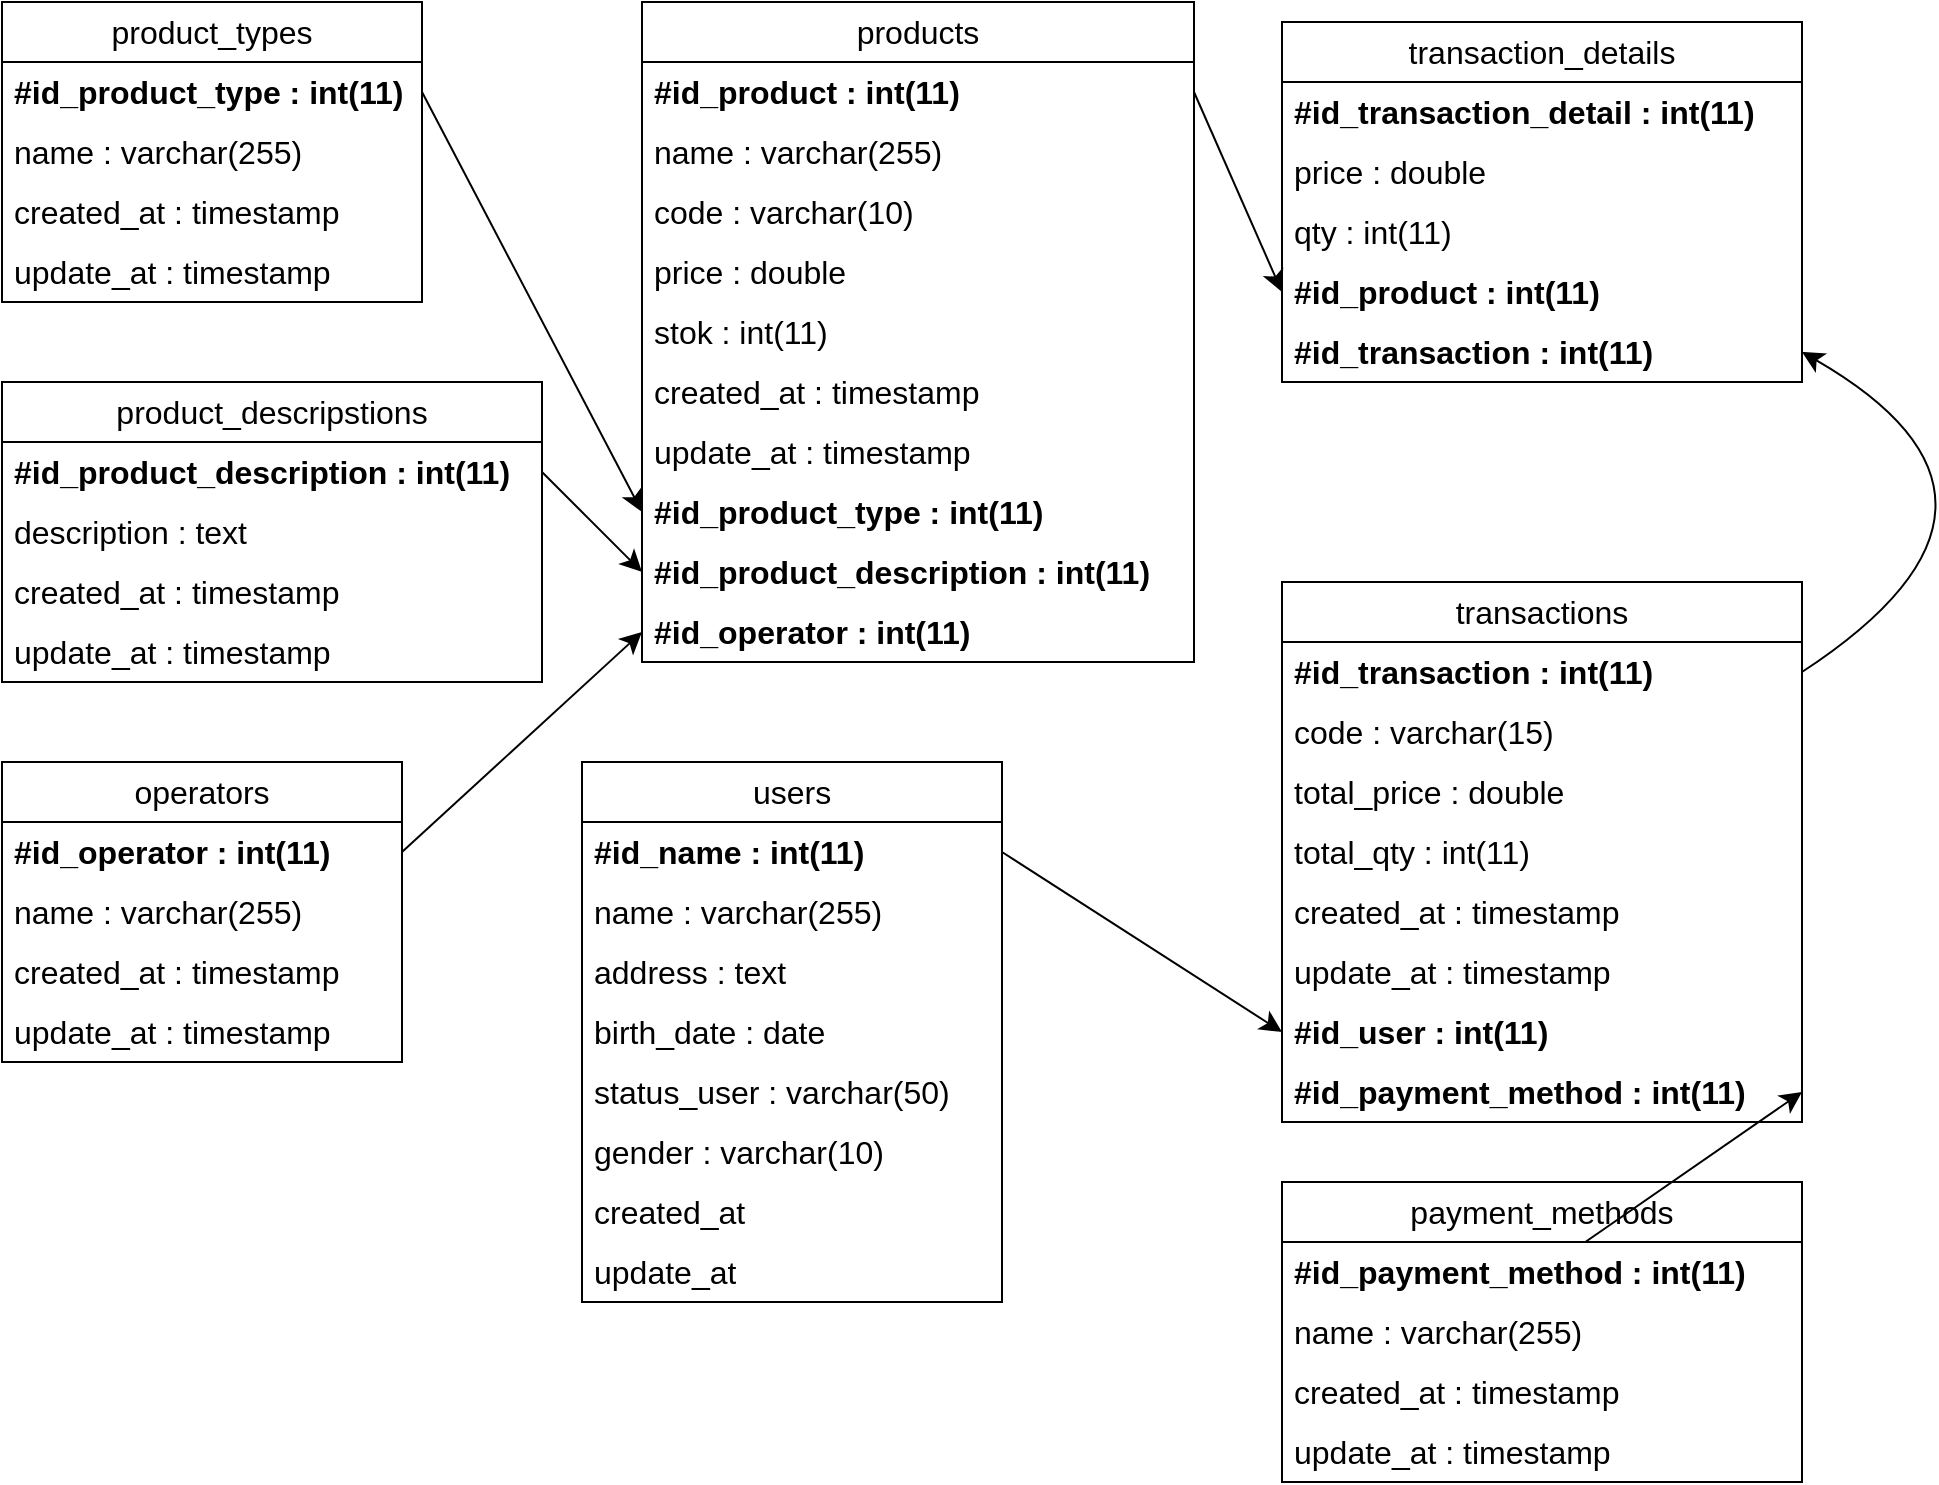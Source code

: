 <mxfile version="22.1.7" type="device">
  <diagram id="C5RBs43oDa-KdzZeNtuy" name="Page-1">
    <mxGraphModel dx="1462" dy="1200" grid="1" gridSize="10" guides="1" tooltips="1" connect="1" arrows="1" fold="1" page="1" pageScale="1" pageWidth="827" pageHeight="1169" math="0" shadow="0">
      <root>
        <mxCell id="WIyWlLk6GJQsqaUBKTNV-0" />
        <mxCell id="WIyWlLk6GJQsqaUBKTNV-1" parent="WIyWlLk6GJQsqaUBKTNV-0" />
        <mxCell id="FyYjYqLN7SYn242fD9uz-0" value="products" style="swimlane;fontStyle=0;childLayout=stackLayout;horizontal=1;startSize=30;horizontalStack=0;resizeParent=1;resizeParentMax=0;resizeLast=0;collapsible=1;marginBottom=0;whiteSpace=wrap;html=1;fontSize=16;" vertex="1" parent="WIyWlLk6GJQsqaUBKTNV-1">
          <mxGeometry x="380" y="120" width="276" height="330" as="geometry" />
        </mxCell>
        <mxCell id="FyYjYqLN7SYn242fD9uz-1" value="&lt;b&gt;#id_product : int(11)&lt;/b&gt;" style="text;strokeColor=none;fillColor=none;align=left;verticalAlign=middle;spacingLeft=4;spacingRight=4;overflow=hidden;points=[[0,0.5],[1,0.5]];portConstraint=eastwest;rotatable=0;whiteSpace=wrap;html=1;fontSize=16;" vertex="1" parent="FyYjYqLN7SYn242fD9uz-0">
          <mxGeometry y="30" width="276" height="30" as="geometry" />
        </mxCell>
        <mxCell id="FyYjYqLN7SYn242fD9uz-2" value="name : varchar(255)" style="text;strokeColor=none;fillColor=none;align=left;verticalAlign=middle;spacingLeft=4;spacingRight=4;overflow=hidden;points=[[0,0.5],[1,0.5]];portConstraint=eastwest;rotatable=0;whiteSpace=wrap;html=1;fontSize=16;" vertex="1" parent="FyYjYqLN7SYn242fD9uz-0">
          <mxGeometry y="60" width="276" height="30" as="geometry" />
        </mxCell>
        <mxCell id="FyYjYqLN7SYn242fD9uz-3" value="code : varchar(10)" style="text;strokeColor=none;fillColor=none;align=left;verticalAlign=middle;spacingLeft=4;spacingRight=4;overflow=hidden;points=[[0,0.5],[1,0.5]];portConstraint=eastwest;rotatable=0;whiteSpace=wrap;html=1;fontSize=16;" vertex="1" parent="FyYjYqLN7SYn242fD9uz-0">
          <mxGeometry y="90" width="276" height="30" as="geometry" />
        </mxCell>
        <mxCell id="FyYjYqLN7SYn242fD9uz-26" value="price : double" style="text;strokeColor=none;fillColor=none;align=left;verticalAlign=middle;spacingLeft=4;spacingRight=4;overflow=hidden;points=[[0,0.5],[1,0.5]];portConstraint=eastwest;rotatable=0;whiteSpace=wrap;html=1;fontSize=16;" vertex="1" parent="FyYjYqLN7SYn242fD9uz-0">
          <mxGeometry y="120" width="276" height="30" as="geometry" />
        </mxCell>
        <mxCell id="FyYjYqLN7SYn242fD9uz-28" value="stok : int(11)" style="text;strokeColor=none;fillColor=none;align=left;verticalAlign=middle;spacingLeft=4;spacingRight=4;overflow=hidden;points=[[0,0.5],[1,0.5]];portConstraint=eastwest;rotatable=0;whiteSpace=wrap;html=1;fontSize=16;" vertex="1" parent="FyYjYqLN7SYn242fD9uz-0">
          <mxGeometry y="150" width="276" height="30" as="geometry" />
        </mxCell>
        <mxCell id="FyYjYqLN7SYn242fD9uz-55" value="created_at : timestamp" style="text;strokeColor=none;fillColor=none;align=left;verticalAlign=middle;spacingLeft=4;spacingRight=4;overflow=hidden;points=[[0,0.5],[1,0.5]];portConstraint=eastwest;rotatable=0;whiteSpace=wrap;html=1;fontSize=16;" vertex="1" parent="FyYjYqLN7SYn242fD9uz-0">
          <mxGeometry y="180" width="276" height="30" as="geometry" />
        </mxCell>
        <mxCell id="FyYjYqLN7SYn242fD9uz-56" value="update_at : timestamp" style="text;strokeColor=none;fillColor=none;align=left;verticalAlign=middle;spacingLeft=4;spacingRight=4;overflow=hidden;points=[[0,0.5],[1,0.5]];portConstraint=eastwest;rotatable=0;whiteSpace=wrap;html=1;fontSize=16;" vertex="1" parent="FyYjYqLN7SYn242fD9uz-0">
          <mxGeometry y="210" width="276" height="30" as="geometry" />
        </mxCell>
        <mxCell id="FyYjYqLN7SYn242fD9uz-58" value="&lt;b&gt;#id_product_type : int(11)&lt;/b&gt;" style="text;strokeColor=none;fillColor=none;align=left;verticalAlign=middle;spacingLeft=4;spacingRight=4;overflow=hidden;points=[[0,0.5],[1,0.5]];portConstraint=eastwest;rotatable=0;whiteSpace=wrap;html=1;fontSize=16;" vertex="1" parent="FyYjYqLN7SYn242fD9uz-0">
          <mxGeometry y="240" width="276" height="30" as="geometry" />
        </mxCell>
        <mxCell id="FyYjYqLN7SYn242fD9uz-59" value="&lt;b&gt;#id_product_description : int(11)&lt;/b&gt;" style="text;strokeColor=none;fillColor=none;align=left;verticalAlign=middle;spacingLeft=4;spacingRight=4;overflow=hidden;points=[[0,0.5],[1,0.5]];portConstraint=eastwest;rotatable=0;whiteSpace=wrap;html=1;fontSize=16;" vertex="1" parent="FyYjYqLN7SYn242fD9uz-0">
          <mxGeometry y="270" width="276" height="30" as="geometry" />
        </mxCell>
        <mxCell id="FyYjYqLN7SYn242fD9uz-60" value="&lt;b&gt;#id_operator : int(11)&lt;/b&gt;" style="text;strokeColor=none;fillColor=none;align=left;verticalAlign=middle;spacingLeft=4;spacingRight=4;overflow=hidden;points=[[0,0.5],[1,0.5]];portConstraint=eastwest;rotatable=0;whiteSpace=wrap;html=1;fontSize=16;" vertex="1" parent="FyYjYqLN7SYn242fD9uz-0">
          <mxGeometry y="300" width="276" height="30" as="geometry" />
        </mxCell>
        <mxCell id="FyYjYqLN7SYn242fD9uz-4" value="product_types" style="swimlane;fontStyle=0;childLayout=stackLayout;horizontal=1;startSize=30;horizontalStack=0;resizeParent=1;resizeParentMax=0;resizeLast=0;collapsible=1;marginBottom=0;whiteSpace=wrap;html=1;fontSize=16;" vertex="1" parent="WIyWlLk6GJQsqaUBKTNV-1">
          <mxGeometry x="60" y="120" width="210" height="150" as="geometry" />
        </mxCell>
        <mxCell id="FyYjYqLN7SYn242fD9uz-5" value="&lt;b&gt;#id_product_type : int(11)&lt;/b&gt;" style="text;strokeColor=none;fillColor=none;align=left;verticalAlign=middle;spacingLeft=4;spacingRight=4;overflow=hidden;points=[[0,0.5],[1,0.5]];portConstraint=eastwest;rotatable=0;whiteSpace=wrap;html=1;fontSize=16;" vertex="1" parent="FyYjYqLN7SYn242fD9uz-4">
          <mxGeometry y="30" width="210" height="30" as="geometry" />
        </mxCell>
        <mxCell id="FyYjYqLN7SYn242fD9uz-6" value="name : varchar(255)" style="text;strokeColor=none;fillColor=none;align=left;verticalAlign=middle;spacingLeft=4;spacingRight=4;overflow=hidden;points=[[0,0.5],[1,0.5]];portConstraint=eastwest;rotatable=0;whiteSpace=wrap;html=1;fontSize=16;" vertex="1" parent="FyYjYqLN7SYn242fD9uz-4">
          <mxGeometry y="60" width="210" height="30" as="geometry" />
        </mxCell>
        <mxCell id="FyYjYqLN7SYn242fD9uz-46" value="created_at : timestamp" style="text;strokeColor=none;fillColor=none;align=left;verticalAlign=middle;spacingLeft=4;spacingRight=4;overflow=hidden;points=[[0,0.5],[1,0.5]];portConstraint=eastwest;rotatable=0;whiteSpace=wrap;html=1;fontSize=16;" vertex="1" parent="FyYjYqLN7SYn242fD9uz-4">
          <mxGeometry y="90" width="210" height="30" as="geometry" />
        </mxCell>
        <mxCell id="FyYjYqLN7SYn242fD9uz-47" value="update_at : timestamp" style="text;strokeColor=none;fillColor=none;align=left;verticalAlign=middle;spacingLeft=4;spacingRight=4;overflow=hidden;points=[[0,0.5],[1,0.5]];portConstraint=eastwest;rotatable=0;whiteSpace=wrap;html=1;fontSize=16;" vertex="1" parent="FyYjYqLN7SYn242fD9uz-4">
          <mxGeometry y="120" width="210" height="30" as="geometry" />
        </mxCell>
        <mxCell id="FyYjYqLN7SYn242fD9uz-8" value="product_descripstions" style="swimlane;fontStyle=0;childLayout=stackLayout;horizontal=1;startSize=30;horizontalStack=0;resizeParent=1;resizeParentMax=0;resizeLast=0;collapsible=1;marginBottom=0;whiteSpace=wrap;html=1;fontSize=16;" vertex="1" parent="WIyWlLk6GJQsqaUBKTNV-1">
          <mxGeometry x="60" y="310" width="270" height="150" as="geometry" />
        </mxCell>
        <mxCell id="FyYjYqLN7SYn242fD9uz-9" value="#id_product_description : int(11)" style="text;strokeColor=none;fillColor=none;align=left;verticalAlign=middle;spacingLeft=4;spacingRight=4;overflow=hidden;points=[[0,0.5],[1,0.5]];portConstraint=eastwest;rotatable=0;whiteSpace=wrap;html=1;fontSize=16;fontStyle=1" vertex="1" parent="FyYjYqLN7SYn242fD9uz-8">
          <mxGeometry y="30" width="270" height="30" as="geometry" />
        </mxCell>
        <mxCell id="FyYjYqLN7SYn242fD9uz-10" value="description : text" style="text;strokeColor=none;fillColor=none;align=left;verticalAlign=middle;spacingLeft=4;spacingRight=4;overflow=hidden;points=[[0,0.5],[1,0.5]];portConstraint=eastwest;rotatable=0;whiteSpace=wrap;html=1;fontSize=16;" vertex="1" parent="FyYjYqLN7SYn242fD9uz-8">
          <mxGeometry y="60" width="270" height="30" as="geometry" />
        </mxCell>
        <mxCell id="FyYjYqLN7SYn242fD9uz-48" value="created_at : timestamp" style="text;strokeColor=none;fillColor=none;align=left;verticalAlign=middle;spacingLeft=4;spacingRight=4;overflow=hidden;points=[[0,0.5],[1,0.5]];portConstraint=eastwest;rotatable=0;whiteSpace=wrap;html=1;fontSize=16;" vertex="1" parent="FyYjYqLN7SYn242fD9uz-8">
          <mxGeometry y="90" width="270" height="30" as="geometry" />
        </mxCell>
        <mxCell id="FyYjYqLN7SYn242fD9uz-49" value="update_at : timestamp" style="text;strokeColor=none;fillColor=none;align=left;verticalAlign=middle;spacingLeft=4;spacingRight=4;overflow=hidden;points=[[0,0.5],[1,0.5]];portConstraint=eastwest;rotatable=0;whiteSpace=wrap;html=1;fontSize=16;" vertex="1" parent="FyYjYqLN7SYn242fD9uz-8">
          <mxGeometry y="120" width="270" height="30" as="geometry" />
        </mxCell>
        <mxCell id="FyYjYqLN7SYn242fD9uz-12" value="operators" style="swimlane;fontStyle=0;childLayout=stackLayout;horizontal=1;startSize=30;horizontalStack=0;resizeParent=1;resizeParentMax=0;resizeLast=0;collapsible=1;marginBottom=0;whiteSpace=wrap;html=1;fontSize=16;" vertex="1" parent="WIyWlLk6GJQsqaUBKTNV-1">
          <mxGeometry x="60" y="500" width="200" height="150" as="geometry" />
        </mxCell>
        <mxCell id="FyYjYqLN7SYn242fD9uz-13" value="#id_operator : int(11)" style="text;strokeColor=none;fillColor=none;align=left;verticalAlign=middle;spacingLeft=4;spacingRight=4;overflow=hidden;points=[[0,0.5],[1,0.5]];portConstraint=eastwest;rotatable=0;whiteSpace=wrap;html=1;fontSize=16;fontStyle=1" vertex="1" parent="FyYjYqLN7SYn242fD9uz-12">
          <mxGeometry y="30" width="200" height="30" as="geometry" />
        </mxCell>
        <mxCell id="FyYjYqLN7SYn242fD9uz-14" value="name : varchar(255)" style="text;strokeColor=none;fillColor=none;align=left;verticalAlign=middle;spacingLeft=4;spacingRight=4;overflow=hidden;points=[[0,0.5],[1,0.5]];portConstraint=eastwest;rotatable=0;whiteSpace=wrap;html=1;fontSize=16;" vertex="1" parent="FyYjYqLN7SYn242fD9uz-12">
          <mxGeometry y="60" width="200" height="30" as="geometry" />
        </mxCell>
        <mxCell id="FyYjYqLN7SYn242fD9uz-50" value="created_at : timestamp" style="text;strokeColor=none;fillColor=none;align=left;verticalAlign=middle;spacingLeft=4;spacingRight=4;overflow=hidden;points=[[0,0.5],[1,0.5]];portConstraint=eastwest;rotatable=0;whiteSpace=wrap;html=1;fontSize=16;" vertex="1" parent="FyYjYqLN7SYn242fD9uz-12">
          <mxGeometry y="90" width="200" height="30" as="geometry" />
        </mxCell>
        <mxCell id="FyYjYqLN7SYn242fD9uz-51" value="update_at : timestamp" style="text;strokeColor=none;fillColor=none;align=left;verticalAlign=middle;spacingLeft=4;spacingRight=4;overflow=hidden;points=[[0,0.5],[1,0.5]];portConstraint=eastwest;rotatable=0;whiteSpace=wrap;html=1;fontSize=16;" vertex="1" parent="FyYjYqLN7SYn242fD9uz-12">
          <mxGeometry y="120" width="200" height="30" as="geometry" />
        </mxCell>
        <mxCell id="FyYjYqLN7SYn242fD9uz-16" value="payment_methods" style="swimlane;fontStyle=0;childLayout=stackLayout;horizontal=1;startSize=30;horizontalStack=0;resizeParent=1;resizeParentMax=0;resizeLast=0;collapsible=1;marginBottom=0;whiteSpace=wrap;html=1;fontSize=16;" vertex="1" parent="WIyWlLk6GJQsqaUBKTNV-1">
          <mxGeometry x="700" y="710" width="260" height="150" as="geometry" />
        </mxCell>
        <mxCell id="FyYjYqLN7SYn242fD9uz-18" value="#id_payment_method : int(11)" style="text;strokeColor=none;fillColor=none;align=left;verticalAlign=middle;spacingLeft=4;spacingRight=4;overflow=hidden;points=[[0,0.5],[1,0.5]];portConstraint=eastwest;rotatable=0;whiteSpace=wrap;html=1;fontSize=16;fontStyle=1" vertex="1" parent="FyYjYqLN7SYn242fD9uz-16">
          <mxGeometry y="30" width="260" height="30" as="geometry" />
        </mxCell>
        <mxCell id="FyYjYqLN7SYn242fD9uz-17" value="name : varchar(255)" style="text;strokeColor=none;fillColor=none;align=left;verticalAlign=middle;spacingLeft=4;spacingRight=4;overflow=hidden;points=[[0,0.5],[1,0.5]];portConstraint=eastwest;rotatable=0;whiteSpace=wrap;html=1;fontSize=16;" vertex="1" parent="FyYjYqLN7SYn242fD9uz-16">
          <mxGeometry y="60" width="260" height="30" as="geometry" />
        </mxCell>
        <mxCell id="FyYjYqLN7SYn242fD9uz-52" value="created_at : timestamp" style="text;strokeColor=none;fillColor=none;align=left;verticalAlign=middle;spacingLeft=4;spacingRight=4;overflow=hidden;points=[[0,0.5],[1,0.5]];portConstraint=eastwest;rotatable=0;whiteSpace=wrap;html=1;fontSize=16;" vertex="1" parent="FyYjYqLN7SYn242fD9uz-16">
          <mxGeometry y="90" width="260" height="30" as="geometry" />
        </mxCell>
        <mxCell id="FyYjYqLN7SYn242fD9uz-53" value="update_at : timestamp" style="text;strokeColor=none;fillColor=none;align=left;verticalAlign=middle;spacingLeft=4;spacingRight=4;overflow=hidden;points=[[0,0.5],[1,0.5]];portConstraint=eastwest;rotatable=0;whiteSpace=wrap;html=1;fontSize=16;" vertex="1" parent="FyYjYqLN7SYn242fD9uz-16">
          <mxGeometry y="120" width="260" height="30" as="geometry" />
        </mxCell>
        <mxCell id="FyYjYqLN7SYn242fD9uz-20" value="users" style="swimlane;fontStyle=0;childLayout=stackLayout;horizontal=1;startSize=30;horizontalStack=0;resizeParent=1;resizeParentMax=0;resizeLast=0;collapsible=1;marginBottom=0;whiteSpace=wrap;html=1;fontSize=16;" vertex="1" parent="WIyWlLk6GJQsqaUBKTNV-1">
          <mxGeometry x="350" y="500" width="210" height="270" as="geometry" />
        </mxCell>
        <mxCell id="FyYjYqLN7SYn242fD9uz-29" value="#id_name : int(11)" style="text;strokeColor=none;fillColor=none;align=left;verticalAlign=middle;spacingLeft=4;spacingRight=4;overflow=hidden;points=[[0,0.5],[1,0.5]];portConstraint=eastwest;rotatable=0;whiteSpace=wrap;html=1;fontSize=16;fontStyle=1" vertex="1" parent="FyYjYqLN7SYn242fD9uz-20">
          <mxGeometry y="30" width="210" height="30" as="geometry" />
        </mxCell>
        <mxCell id="FyYjYqLN7SYn242fD9uz-21" value="name : varchar(255)" style="text;strokeColor=none;fillColor=none;align=left;verticalAlign=middle;spacingLeft=4;spacingRight=4;overflow=hidden;points=[[0,0.5],[1,0.5]];portConstraint=eastwest;rotatable=0;whiteSpace=wrap;html=1;fontSize=16;" vertex="1" parent="FyYjYqLN7SYn242fD9uz-20">
          <mxGeometry y="60" width="210" height="30" as="geometry" />
        </mxCell>
        <mxCell id="FyYjYqLN7SYn242fD9uz-22" value="address : text" style="text;strokeColor=none;fillColor=none;align=left;verticalAlign=middle;spacingLeft=4;spacingRight=4;overflow=hidden;points=[[0,0.5],[1,0.5]];portConstraint=eastwest;rotatable=0;whiteSpace=wrap;html=1;fontSize=16;" vertex="1" parent="FyYjYqLN7SYn242fD9uz-20">
          <mxGeometry y="90" width="210" height="30" as="geometry" />
        </mxCell>
        <mxCell id="FyYjYqLN7SYn242fD9uz-23" value="birth_date : date" style="text;strokeColor=none;fillColor=none;align=left;verticalAlign=middle;spacingLeft=4;spacingRight=4;overflow=hidden;points=[[0,0.5],[1,0.5]];portConstraint=eastwest;rotatable=0;whiteSpace=wrap;html=1;fontSize=16;" vertex="1" parent="FyYjYqLN7SYn242fD9uz-20">
          <mxGeometry y="120" width="210" height="30" as="geometry" />
        </mxCell>
        <mxCell id="FyYjYqLN7SYn242fD9uz-24" value="status_user : varchar(50)" style="text;strokeColor=none;fillColor=none;align=left;verticalAlign=middle;spacingLeft=4;spacingRight=4;overflow=hidden;points=[[0,0.5],[1,0.5]];portConstraint=eastwest;rotatable=0;whiteSpace=wrap;html=1;fontSize=16;" vertex="1" parent="FyYjYqLN7SYn242fD9uz-20">
          <mxGeometry y="150" width="210" height="30" as="geometry" />
        </mxCell>
        <mxCell id="FyYjYqLN7SYn242fD9uz-25" value="gender : varchar(10)" style="text;strokeColor=none;fillColor=none;align=left;verticalAlign=middle;spacingLeft=4;spacingRight=4;overflow=hidden;points=[[0,0.5],[1,0.5]];portConstraint=eastwest;rotatable=0;whiteSpace=wrap;html=1;fontSize=16;" vertex="1" parent="FyYjYqLN7SYn242fD9uz-20">
          <mxGeometry y="180" width="210" height="30" as="geometry" />
        </mxCell>
        <mxCell id="FyYjYqLN7SYn242fD9uz-39" value="created_at" style="text;strokeColor=none;fillColor=none;align=left;verticalAlign=middle;spacingLeft=4;spacingRight=4;overflow=hidden;points=[[0,0.5],[1,0.5]];portConstraint=eastwest;rotatable=0;whiteSpace=wrap;html=1;fontSize=16;" vertex="1" parent="FyYjYqLN7SYn242fD9uz-20">
          <mxGeometry y="210" width="210" height="30" as="geometry" />
        </mxCell>
        <mxCell id="FyYjYqLN7SYn242fD9uz-40" value="update_at" style="text;strokeColor=none;fillColor=none;align=left;verticalAlign=middle;spacingLeft=4;spacingRight=4;overflow=hidden;points=[[0,0.5],[1,0.5]];portConstraint=eastwest;rotatable=0;whiteSpace=wrap;html=1;fontSize=16;" vertex="1" parent="FyYjYqLN7SYn242fD9uz-20">
          <mxGeometry y="240" width="210" height="30" as="geometry" />
        </mxCell>
        <mxCell id="FyYjYqLN7SYn242fD9uz-34" value="transactions" style="swimlane;fontStyle=0;childLayout=stackLayout;horizontal=1;startSize=30;horizontalStack=0;resizeParent=1;resizeParentMax=0;resizeLast=0;collapsible=1;marginBottom=0;whiteSpace=wrap;html=1;fontSize=16;" vertex="1" parent="WIyWlLk6GJQsqaUBKTNV-1">
          <mxGeometry x="700" y="410" width="260" height="270" as="geometry" />
        </mxCell>
        <mxCell id="FyYjYqLN7SYn242fD9uz-35" value="#id_transaction : int(11)" style="text;strokeColor=none;fillColor=none;align=left;verticalAlign=middle;spacingLeft=4;spacingRight=4;overflow=hidden;points=[[0,0.5],[1,0.5]];portConstraint=eastwest;rotatable=0;whiteSpace=wrap;html=1;fontSize=16;fontStyle=1" vertex="1" parent="FyYjYqLN7SYn242fD9uz-34">
          <mxGeometry y="30" width="260" height="30" as="geometry" />
        </mxCell>
        <mxCell id="FyYjYqLN7SYn242fD9uz-36" value="code : varchar(15)" style="text;strokeColor=none;fillColor=none;align=left;verticalAlign=middle;spacingLeft=4;spacingRight=4;overflow=hidden;points=[[0,0.5],[1,0.5]];portConstraint=eastwest;rotatable=0;whiteSpace=wrap;html=1;fontSize=16;" vertex="1" parent="FyYjYqLN7SYn242fD9uz-34">
          <mxGeometry y="60" width="260" height="30" as="geometry" />
        </mxCell>
        <mxCell id="FyYjYqLN7SYn242fD9uz-37" value="total_price : double&amp;nbsp;" style="text;strokeColor=none;fillColor=none;align=left;verticalAlign=middle;spacingLeft=4;spacingRight=4;overflow=hidden;points=[[0,0.5],[1,0.5]];portConstraint=eastwest;rotatable=0;whiteSpace=wrap;html=1;fontSize=16;" vertex="1" parent="FyYjYqLN7SYn242fD9uz-34">
          <mxGeometry y="90" width="260" height="30" as="geometry" />
        </mxCell>
        <mxCell id="FyYjYqLN7SYn242fD9uz-38" value="total_qty : int(11)" style="text;strokeColor=none;fillColor=none;align=left;verticalAlign=middle;spacingLeft=4;spacingRight=4;overflow=hidden;points=[[0,0.5],[1,0.5]];portConstraint=eastwest;rotatable=0;whiteSpace=wrap;html=1;fontSize=16;" vertex="1" parent="FyYjYqLN7SYn242fD9uz-34">
          <mxGeometry y="120" width="260" height="30" as="geometry" />
        </mxCell>
        <mxCell id="FyYjYqLN7SYn242fD9uz-62" value="created_at : timestamp" style="text;strokeColor=none;fillColor=none;align=left;verticalAlign=middle;spacingLeft=4;spacingRight=4;overflow=hidden;points=[[0,0.5],[1,0.5]];portConstraint=eastwest;rotatable=0;whiteSpace=wrap;html=1;fontSize=16;" vertex="1" parent="FyYjYqLN7SYn242fD9uz-34">
          <mxGeometry y="150" width="260" height="30" as="geometry" />
        </mxCell>
        <mxCell id="FyYjYqLN7SYn242fD9uz-63" value="update_at : timestamp" style="text;strokeColor=none;fillColor=none;align=left;verticalAlign=middle;spacingLeft=4;spacingRight=4;overflow=hidden;points=[[0,0.5],[1,0.5]];portConstraint=eastwest;rotatable=0;whiteSpace=wrap;html=1;fontSize=16;" vertex="1" parent="FyYjYqLN7SYn242fD9uz-34">
          <mxGeometry y="180" width="260" height="30" as="geometry" />
        </mxCell>
        <mxCell id="FyYjYqLN7SYn242fD9uz-64" value="#id_user : int(11)" style="text;strokeColor=none;fillColor=none;align=left;verticalAlign=middle;spacingLeft=4;spacingRight=4;overflow=hidden;points=[[0,0.5],[1,0.5]];portConstraint=eastwest;rotatable=0;whiteSpace=wrap;html=1;fontSize=16;fontStyle=1" vertex="1" parent="FyYjYqLN7SYn242fD9uz-34">
          <mxGeometry y="210" width="260" height="30" as="geometry" />
        </mxCell>
        <mxCell id="FyYjYqLN7SYn242fD9uz-65" value="#id_payment_method : int(11)" style="text;strokeColor=none;fillColor=none;align=left;verticalAlign=middle;spacingLeft=4;spacingRight=4;overflow=hidden;points=[[0,0.5],[1,0.5]];portConstraint=eastwest;rotatable=0;whiteSpace=wrap;html=1;fontSize=16;fontStyle=1" vertex="1" parent="FyYjYqLN7SYn242fD9uz-34">
          <mxGeometry y="240" width="260" height="30" as="geometry" />
        </mxCell>
        <mxCell id="FyYjYqLN7SYn242fD9uz-41" value="transaction_details" style="swimlane;fontStyle=0;childLayout=stackLayout;horizontal=1;startSize=30;horizontalStack=0;resizeParent=1;resizeParentMax=0;resizeLast=0;collapsible=1;marginBottom=0;whiteSpace=wrap;html=1;fontSize=16;" vertex="1" parent="WIyWlLk6GJQsqaUBKTNV-1">
          <mxGeometry x="700" y="130" width="260" height="180" as="geometry" />
        </mxCell>
        <mxCell id="FyYjYqLN7SYn242fD9uz-42" value="#id_transaction_detail : int(11)" style="text;strokeColor=none;fillColor=none;align=left;verticalAlign=middle;spacingLeft=4;spacingRight=4;overflow=hidden;points=[[0,0.5],[1,0.5]];portConstraint=eastwest;rotatable=0;whiteSpace=wrap;html=1;fontSize=16;fontStyle=1" vertex="1" parent="FyYjYqLN7SYn242fD9uz-41">
          <mxGeometry y="30" width="260" height="30" as="geometry" />
        </mxCell>
        <mxCell id="FyYjYqLN7SYn242fD9uz-43" value="price : double&amp;nbsp;" style="text;strokeColor=none;fillColor=none;align=left;verticalAlign=middle;spacingLeft=4;spacingRight=4;overflow=hidden;points=[[0,0.5],[1,0.5]];portConstraint=eastwest;rotatable=0;whiteSpace=wrap;html=1;fontSize=16;" vertex="1" parent="FyYjYqLN7SYn242fD9uz-41">
          <mxGeometry y="60" width="260" height="30" as="geometry" />
        </mxCell>
        <mxCell id="FyYjYqLN7SYn242fD9uz-44" value="qty : int(11)" style="text;strokeColor=none;fillColor=none;align=left;verticalAlign=middle;spacingLeft=4;spacingRight=4;overflow=hidden;points=[[0,0.5],[1,0.5]];portConstraint=eastwest;rotatable=0;whiteSpace=wrap;html=1;fontSize=16;" vertex="1" parent="FyYjYqLN7SYn242fD9uz-41">
          <mxGeometry y="90" width="260" height="30" as="geometry" />
        </mxCell>
        <mxCell id="FyYjYqLN7SYn242fD9uz-67" value="#id_product : int(11)" style="text;strokeColor=none;fillColor=none;align=left;verticalAlign=middle;spacingLeft=4;spacingRight=4;overflow=hidden;points=[[0,0.5],[1,0.5]];portConstraint=eastwest;rotatable=0;whiteSpace=wrap;html=1;fontSize=16;fontStyle=1" vertex="1" parent="FyYjYqLN7SYn242fD9uz-41">
          <mxGeometry y="120" width="260" height="30" as="geometry" />
        </mxCell>
        <mxCell id="FyYjYqLN7SYn242fD9uz-66" value="#id_transaction : int(11)" style="text;strokeColor=none;fillColor=none;align=left;verticalAlign=middle;spacingLeft=4;spacingRight=4;overflow=hidden;points=[[0,0.5],[1,0.5]];portConstraint=eastwest;rotatable=0;whiteSpace=wrap;html=1;fontSize=16;fontStyle=1" vertex="1" parent="FyYjYqLN7SYn242fD9uz-41">
          <mxGeometry y="150" width="260" height="30" as="geometry" />
        </mxCell>
        <mxCell id="FyYjYqLN7SYn242fD9uz-74" style="edgeStyle=none;curved=1;rounded=0;orthogonalLoop=1;jettySize=auto;html=1;entryX=0;entryY=0.5;entryDx=0;entryDy=0;fontSize=12;startSize=8;endSize=8;exitX=1;exitY=0.5;exitDx=0;exitDy=0;" edge="1" parent="WIyWlLk6GJQsqaUBKTNV-1" source="FyYjYqLN7SYn242fD9uz-5" target="FyYjYqLN7SYn242fD9uz-58">
          <mxGeometry relative="1" as="geometry" />
        </mxCell>
        <mxCell id="FyYjYqLN7SYn242fD9uz-75" style="edgeStyle=none;curved=1;rounded=0;orthogonalLoop=1;jettySize=auto;html=1;exitX=1;exitY=0.5;exitDx=0;exitDy=0;entryX=0;entryY=0.5;entryDx=0;entryDy=0;fontSize=12;startSize=8;endSize=8;" edge="1" parent="WIyWlLk6GJQsqaUBKTNV-1" source="FyYjYqLN7SYn242fD9uz-9" target="FyYjYqLN7SYn242fD9uz-59">
          <mxGeometry relative="1" as="geometry" />
        </mxCell>
        <mxCell id="FyYjYqLN7SYn242fD9uz-76" style="edgeStyle=none;curved=1;rounded=0;orthogonalLoop=1;jettySize=auto;html=1;exitX=1;exitY=0.5;exitDx=0;exitDy=0;entryX=0;entryY=0.5;entryDx=0;entryDy=0;fontSize=12;startSize=8;endSize=8;" edge="1" parent="WIyWlLk6GJQsqaUBKTNV-1" source="FyYjYqLN7SYn242fD9uz-13" target="FyYjYqLN7SYn242fD9uz-60">
          <mxGeometry relative="1" as="geometry" />
        </mxCell>
        <mxCell id="FyYjYqLN7SYn242fD9uz-77" style="edgeStyle=none;curved=1;rounded=0;orthogonalLoop=1;jettySize=auto;html=1;exitX=1;exitY=0.5;exitDx=0;exitDy=0;entryX=0;entryY=0.5;entryDx=0;entryDy=0;fontSize=12;startSize=8;endSize=8;" edge="1" parent="WIyWlLk6GJQsqaUBKTNV-1" source="FyYjYqLN7SYn242fD9uz-29" target="FyYjYqLN7SYn242fD9uz-64">
          <mxGeometry relative="1" as="geometry" />
        </mxCell>
        <mxCell id="FyYjYqLN7SYn242fD9uz-78" style="edgeStyle=none;curved=1;rounded=0;orthogonalLoop=1;jettySize=auto;html=1;exitX=1;exitY=0.5;exitDx=0;exitDy=0;entryX=0;entryY=0.5;entryDx=0;entryDy=0;fontSize=12;startSize=8;endSize=8;" edge="1" parent="WIyWlLk6GJQsqaUBKTNV-1" source="FyYjYqLN7SYn242fD9uz-1" target="FyYjYqLN7SYn242fD9uz-67">
          <mxGeometry relative="1" as="geometry" />
        </mxCell>
        <mxCell id="FyYjYqLN7SYn242fD9uz-81" style="edgeStyle=none;curved=1;rounded=0;orthogonalLoop=1;jettySize=auto;html=1;entryX=1;entryY=0.5;entryDx=0;entryDy=0;fontSize=12;startSize=8;endSize=8;exitX=1;exitY=0.5;exitDx=0;exitDy=0;" edge="1" parent="WIyWlLk6GJQsqaUBKTNV-1" source="FyYjYqLN7SYn242fD9uz-35" target="FyYjYqLN7SYn242fD9uz-66">
          <mxGeometry relative="1" as="geometry">
            <Array as="points">
              <mxPoint x="1090" y="370" />
            </Array>
          </mxGeometry>
        </mxCell>
        <mxCell id="FyYjYqLN7SYn242fD9uz-82" style="edgeStyle=none;curved=1;rounded=0;orthogonalLoop=1;jettySize=auto;html=1;entryX=1;entryY=0.5;entryDx=0;entryDy=0;fontSize=12;startSize=8;endSize=8;" edge="1" parent="WIyWlLk6GJQsqaUBKTNV-1" source="FyYjYqLN7SYn242fD9uz-18" target="FyYjYqLN7SYn242fD9uz-65">
          <mxGeometry relative="1" as="geometry" />
        </mxCell>
      </root>
    </mxGraphModel>
  </diagram>
</mxfile>
